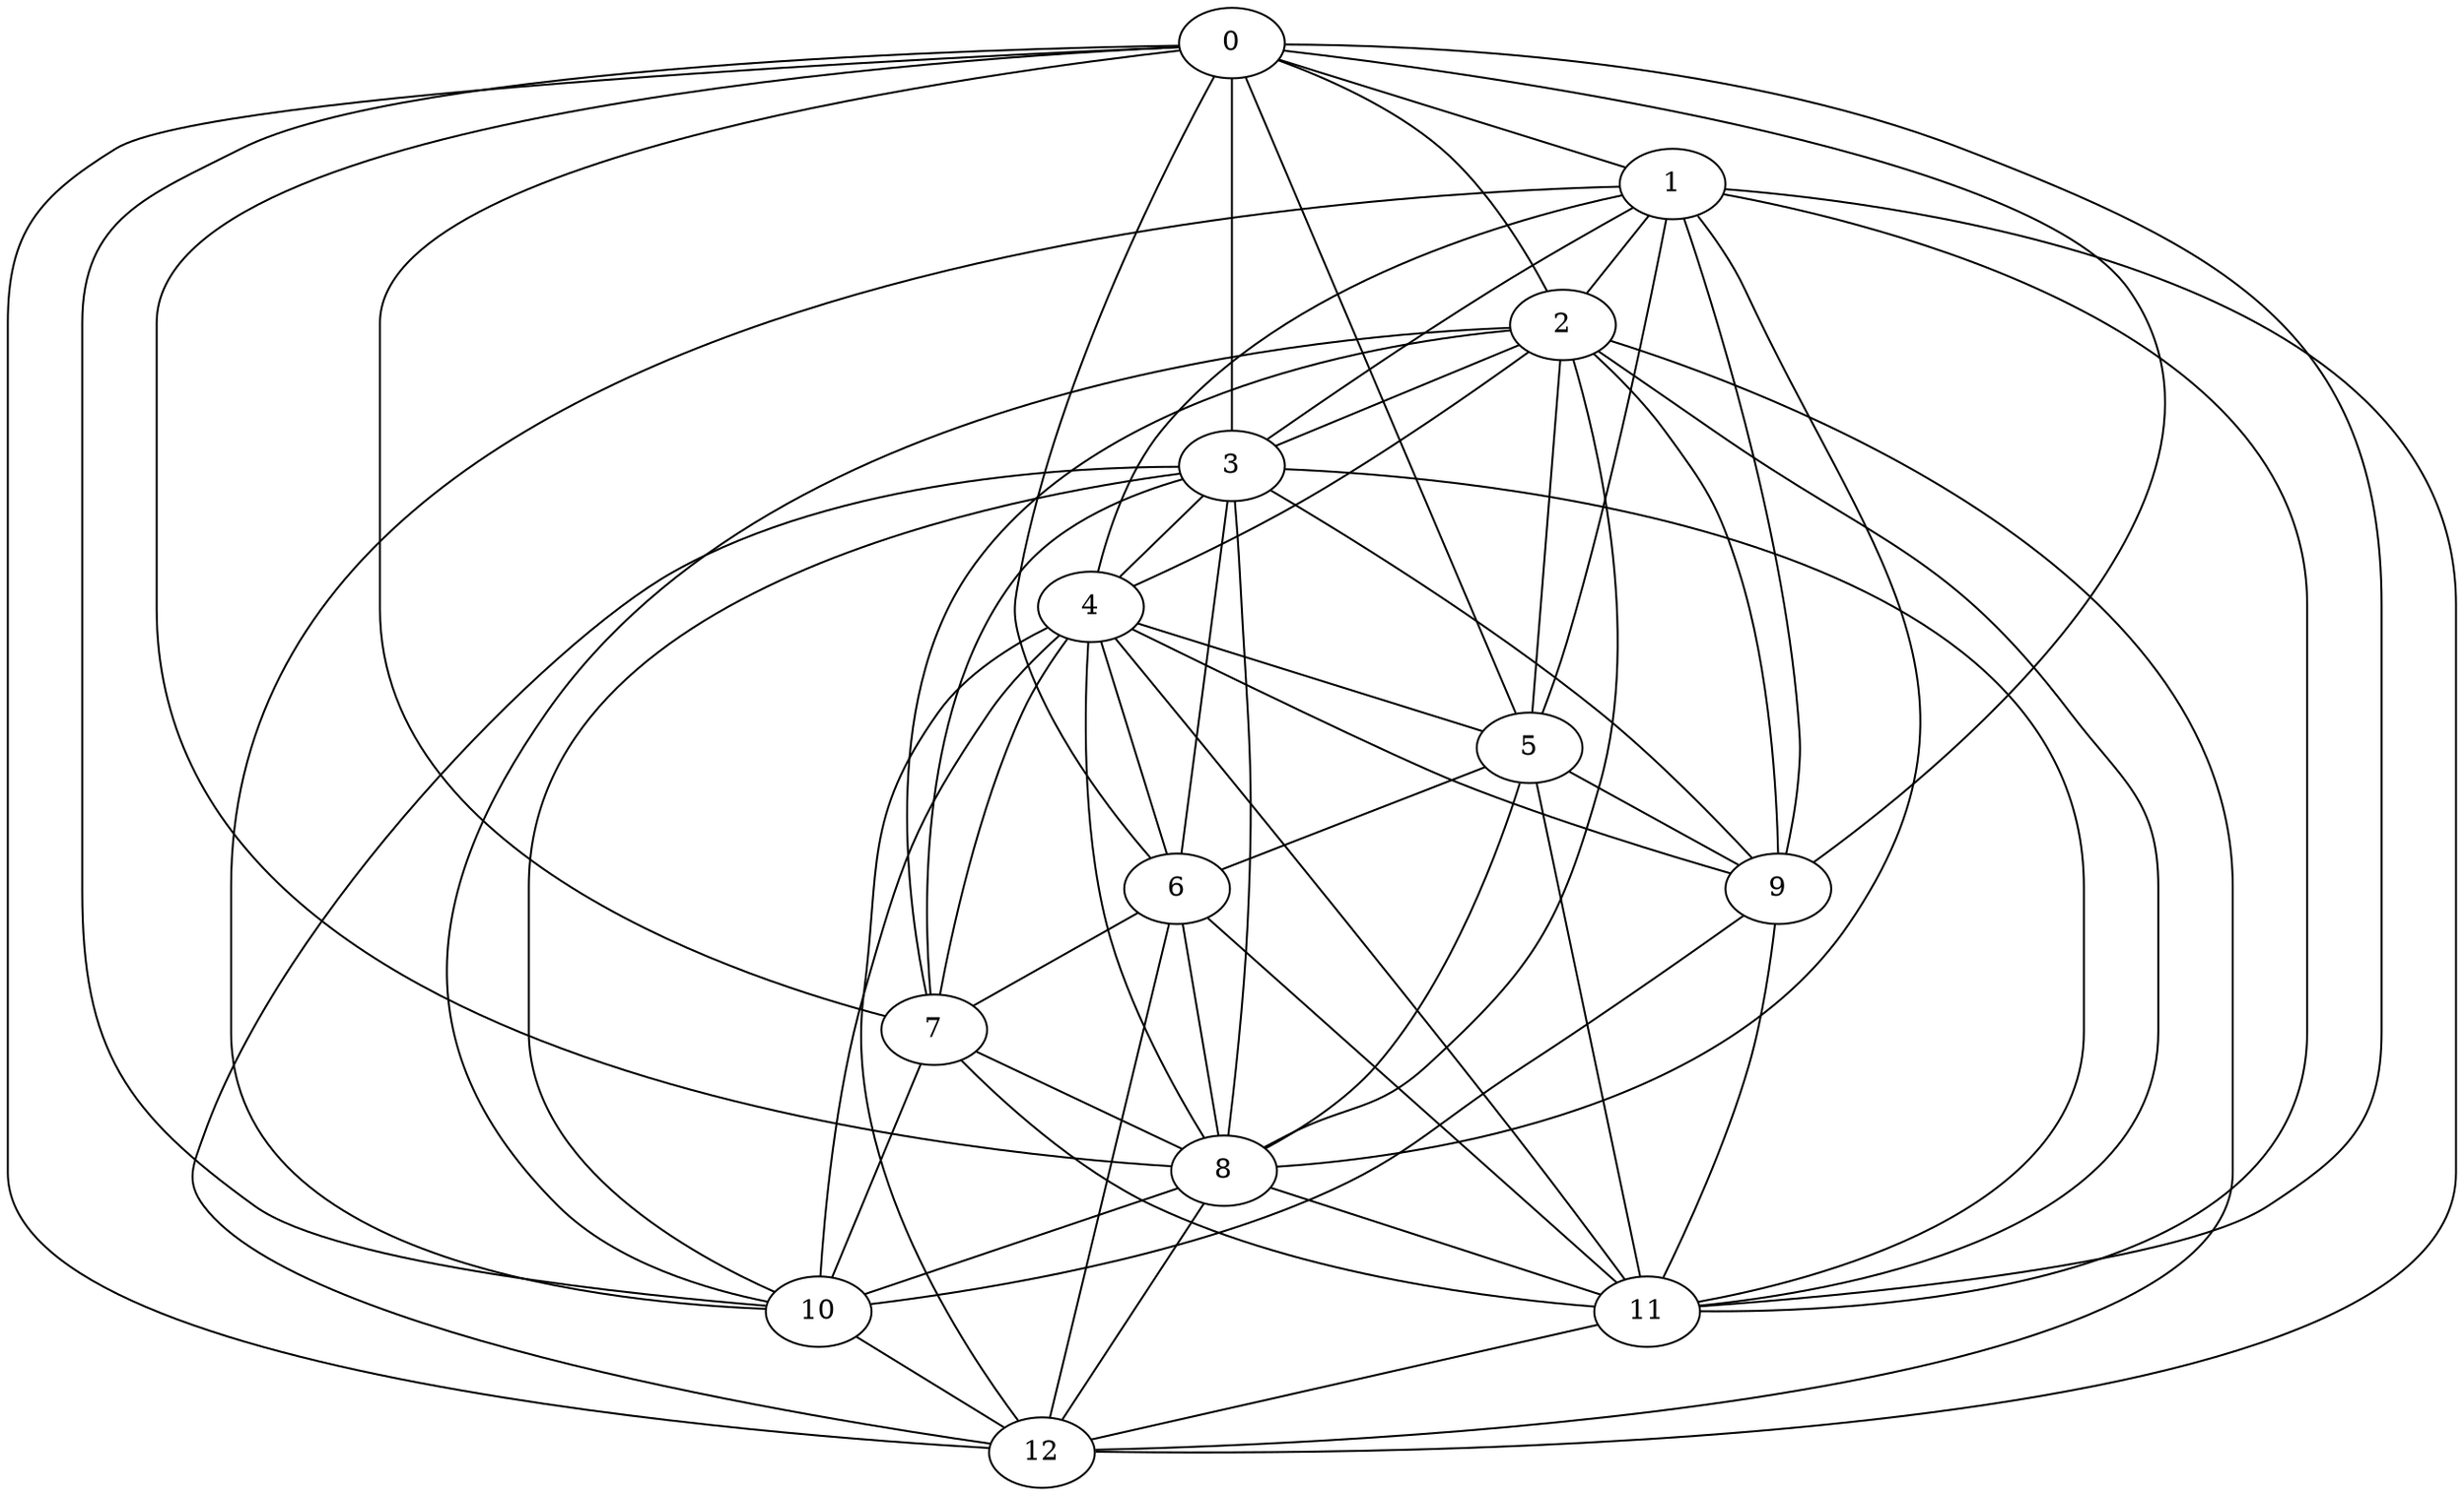 graph G {
0;
1;
2;
3;
4;
5;
6;
7;
8;
9;
10;
11;
12;
0--1 ;
0--2 ;
0--3 ;
0--5 ;
0--6 ;
0--7 ;
0--8 ;
0--9 ;
0--10 ;
0--11 ;
0--12 ;
1--2 ;
1--3 ;
1--4 ;
1--5 ;
1--8 ;
1--9 ;
1--10 ;
1--11 ;
1--12 ;
2--3 ;
2--4 ;
2--5 ;
2--7 ;
2--8 ;
2--9 ;
2--10 ;
2--11 ;
2--12 ;
3--4 ;
3--6 ;
3--7 ;
3--8 ;
3--9 ;
3--10 ;
3--11 ;
3--12 ;
4--5 ;
4--6 ;
4--7 ;
4--8 ;
4--9 ;
4--10 ;
4--11 ;
4--12 ;
5--6 ;
5--8 ;
5--9 ;
5--11 ;
6--7 ;
6--8 ;
6--11 ;
6--12 ;
7--8 ;
7--10 ;
7--11 ;
8--10 ;
8--11 ;
8--12 ;
9--10 ;
9--11 ;
10--12 ;
11--12 ;
}
